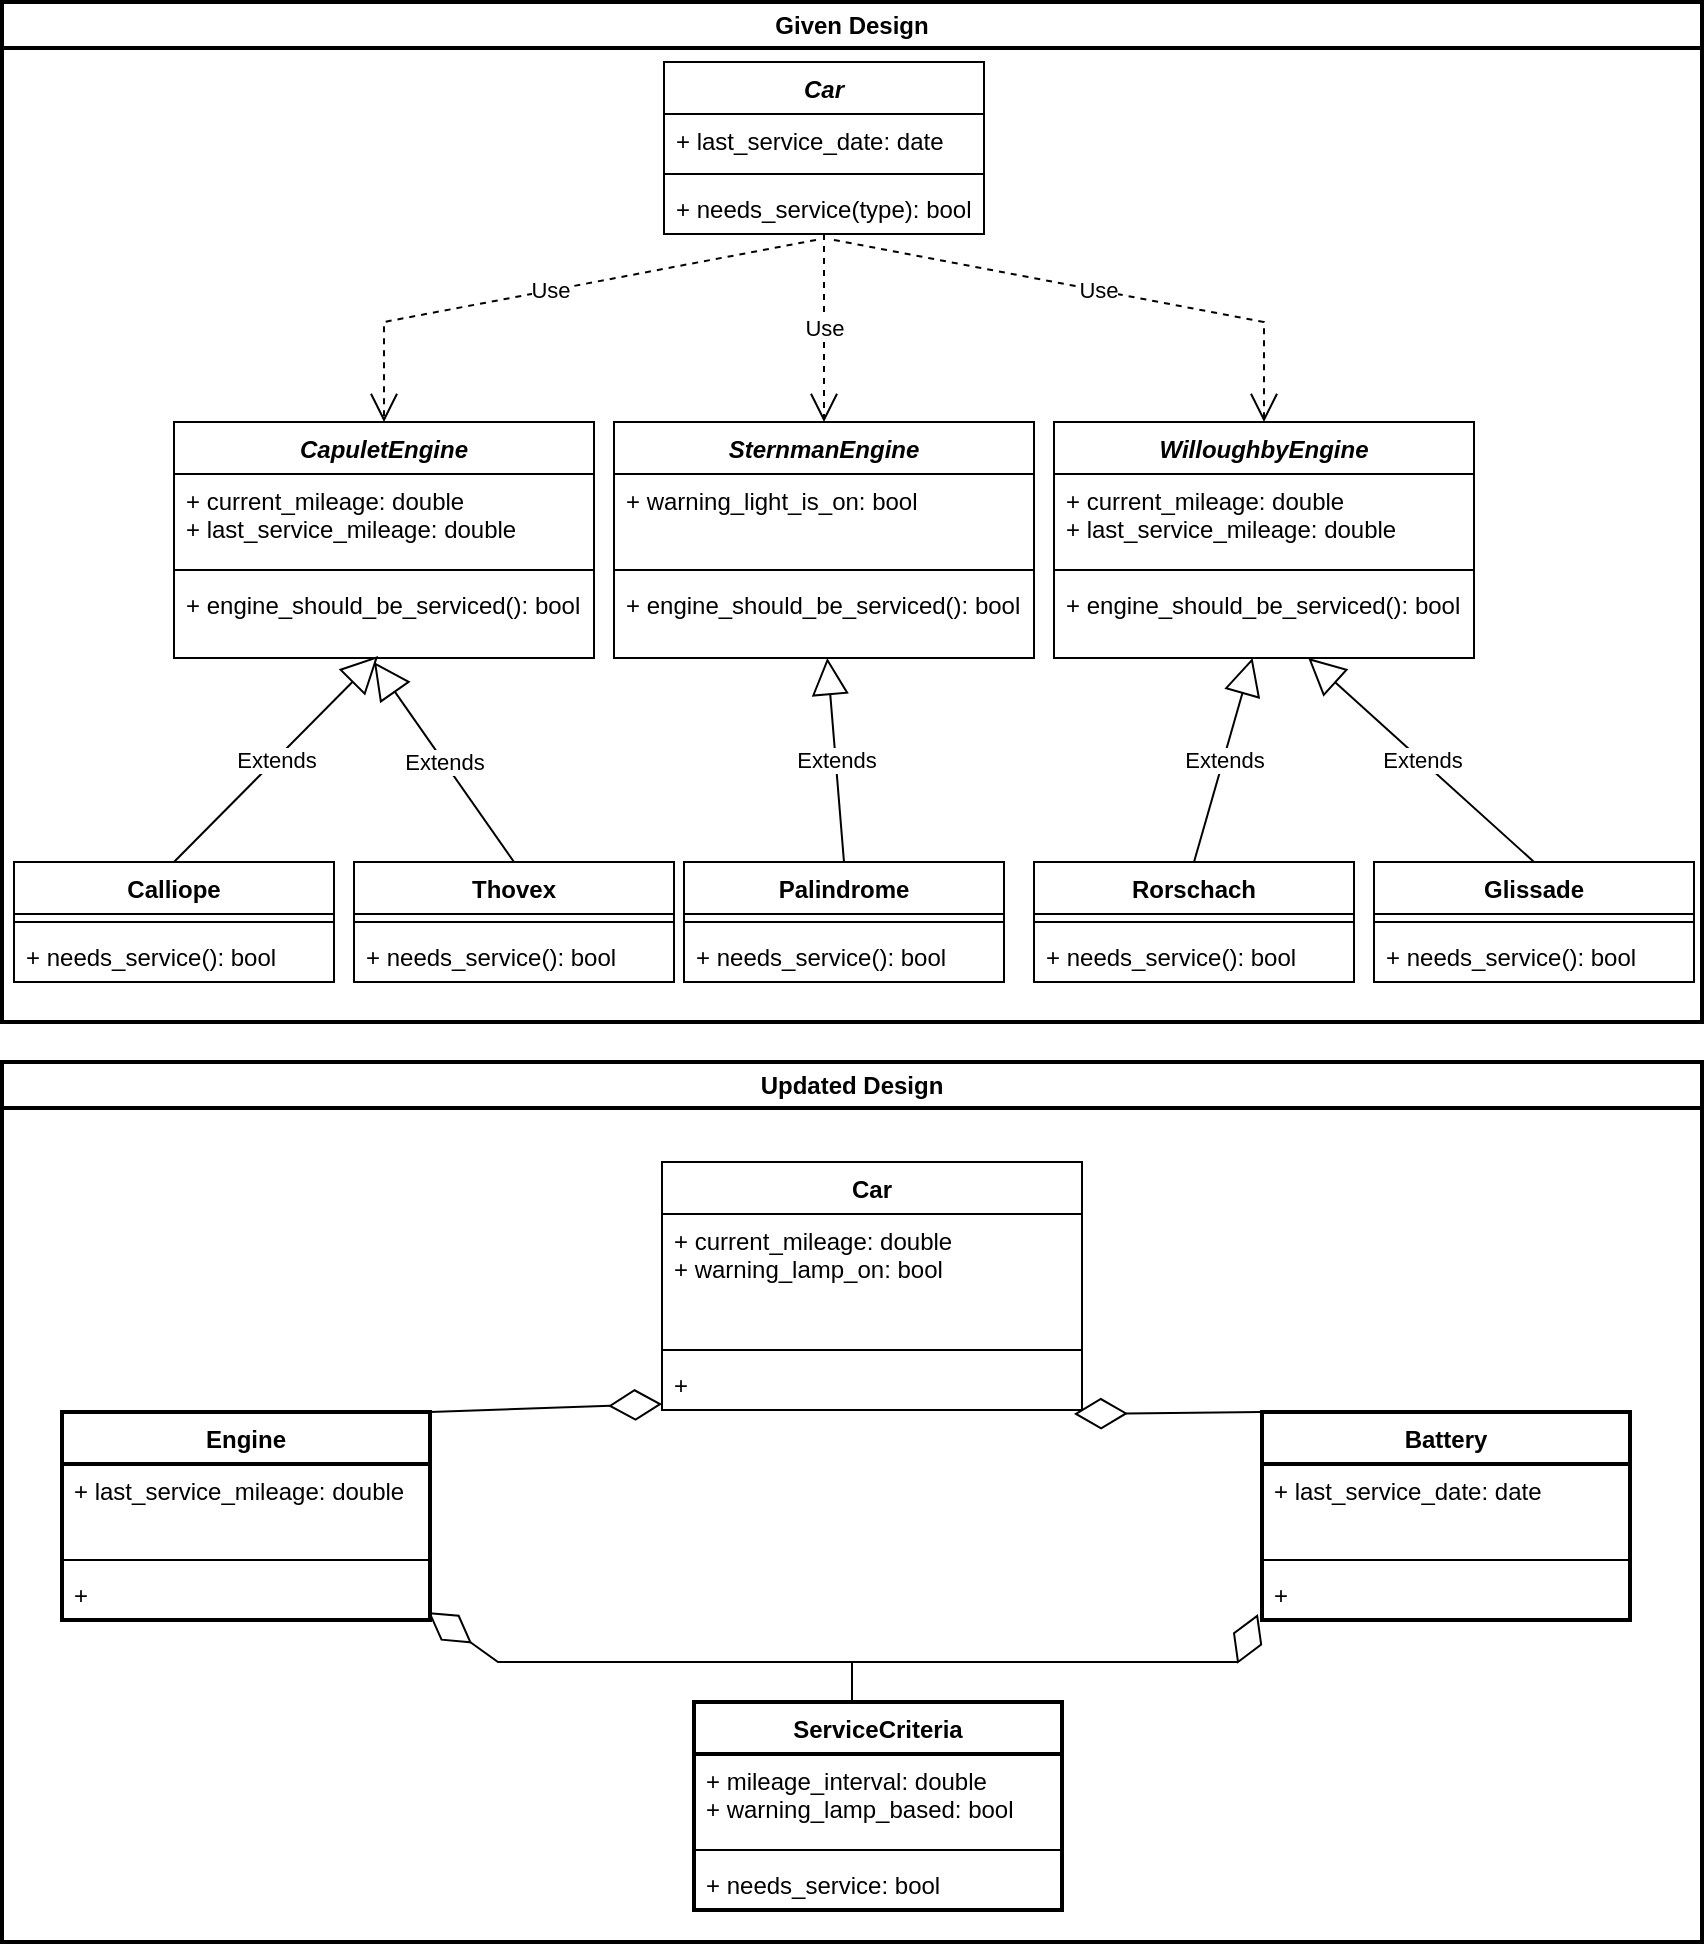 <mxfile version="20.7.4" type="github">
  <diagram id="OjBlbAPcfnCf5c-En76i" name="Page-1">
    <mxGraphModel dx="1803" dy="569" grid="1" gridSize="10" guides="1" tooltips="1" connect="1" arrows="1" fold="1" page="1" pageScale="1" pageWidth="850" pageHeight="1100" math="0" shadow="0">
      <root>
        <mxCell id="0" />
        <mxCell id="1" parent="0" />
        <mxCell id="H73mG0Dj4uBCx9uo9CkF-41" value="" style="group" parent="1" vertex="1" connectable="0">
          <mxGeometry x="6" y="40" width="840" height="460" as="geometry" />
        </mxCell>
        <mxCell id="wHQhuPlojjVulIKnV89K-1" value="CapuletEngine" style="swimlane;fontStyle=3;align=center;verticalAlign=top;childLayout=stackLayout;horizontal=1;startSize=26;horizontalStack=0;resizeParent=1;resizeParentMax=0;resizeLast=0;collapsible=1;marginBottom=0;flipH=0;" parent="H73mG0Dj4uBCx9uo9CkF-41" vertex="1">
          <mxGeometry x="80" y="180" width="210" height="118" as="geometry" />
        </mxCell>
        <mxCell id="wHQhuPlojjVulIKnV89K-2" value="+ current_mileage: double&#xa;+ last_service_mileage: double" style="text;strokeColor=none;fillColor=none;align=left;verticalAlign=top;spacingLeft=4;spacingRight=4;overflow=hidden;rotatable=0;points=[[0,0.5],[1,0.5]];portConstraint=eastwest;" parent="wHQhuPlojjVulIKnV89K-1" vertex="1">
          <mxGeometry y="26" width="210" height="44" as="geometry" />
        </mxCell>
        <mxCell id="wHQhuPlojjVulIKnV89K-3" value="" style="line;strokeWidth=1;fillColor=none;align=left;verticalAlign=middle;spacingTop=-1;spacingLeft=3;spacingRight=3;rotatable=0;labelPosition=right;points=[];portConstraint=eastwest;strokeColor=inherit;" parent="wHQhuPlojjVulIKnV89K-1" vertex="1">
          <mxGeometry y="70" width="210" height="8" as="geometry" />
        </mxCell>
        <mxCell id="wHQhuPlojjVulIKnV89K-4" value="+ engine_should_be_serviced(): bool" style="text;strokeColor=none;fillColor=none;align=left;verticalAlign=top;spacingLeft=4;spacingRight=4;overflow=hidden;rotatable=0;points=[[0,0.5],[1,0.5]];portConstraint=eastwest;" parent="wHQhuPlojjVulIKnV89K-1" vertex="1">
          <mxGeometry y="78" width="210" height="40" as="geometry" />
        </mxCell>
        <mxCell id="H73mG0Dj4uBCx9uo9CkF-5" value="Car" style="swimlane;fontStyle=3;align=center;verticalAlign=top;childLayout=stackLayout;horizontal=1;startSize=26;horizontalStack=0;resizeParent=1;resizeParentMax=0;resizeLast=0;collapsible=1;marginBottom=0;" parent="H73mG0Dj4uBCx9uo9CkF-41" vertex="1">
          <mxGeometry x="325" width="160" height="86" as="geometry" />
        </mxCell>
        <mxCell id="H73mG0Dj4uBCx9uo9CkF-6" value="+ last_service_date: date" style="text;strokeColor=none;fillColor=none;align=left;verticalAlign=top;spacingLeft=4;spacingRight=4;overflow=hidden;rotatable=0;points=[[0,0.5],[1,0.5]];portConstraint=eastwest;" parent="H73mG0Dj4uBCx9uo9CkF-5" vertex="1">
          <mxGeometry y="26" width="160" height="26" as="geometry" />
        </mxCell>
        <mxCell id="H73mG0Dj4uBCx9uo9CkF-7" value="" style="line;strokeWidth=1;fillColor=none;align=left;verticalAlign=middle;spacingTop=-1;spacingLeft=3;spacingRight=3;rotatable=0;labelPosition=right;points=[];portConstraint=eastwest;strokeColor=inherit;" parent="H73mG0Dj4uBCx9uo9CkF-5" vertex="1">
          <mxGeometry y="52" width="160" height="8" as="geometry" />
        </mxCell>
        <mxCell id="H73mG0Dj4uBCx9uo9CkF-8" value="+ needs_service(type): bool" style="text;strokeColor=none;fillColor=none;align=left;verticalAlign=top;spacingLeft=4;spacingRight=4;overflow=hidden;rotatable=0;points=[[0,0.5],[1,0.5]];portConstraint=eastwest;fontStyle=0" parent="H73mG0Dj4uBCx9uo9CkF-5" vertex="1">
          <mxGeometry y="60" width="160" height="26" as="geometry" />
        </mxCell>
        <mxCell id="H73mG0Dj4uBCx9uo9CkF-9" value="Use" style="endArrow=open;endSize=12;dashed=1;html=1;rounded=0;exitX=0.475;exitY=1.115;exitDx=0;exitDy=0;exitPerimeter=0;entryX=0.5;entryY=0;entryDx=0;entryDy=0;" parent="H73mG0Dj4uBCx9uo9CkF-41" source="H73mG0Dj4uBCx9uo9CkF-8" target="wHQhuPlojjVulIKnV89K-1" edge="1">
          <mxGeometry width="160" relative="1" as="geometry">
            <mxPoint x="380" y="230" as="sourcePoint" />
            <mxPoint x="540" y="230" as="targetPoint" />
            <Array as="points">
              <mxPoint x="185" y="130" />
            </Array>
          </mxGeometry>
        </mxCell>
        <mxCell id="H73mG0Dj4uBCx9uo9CkF-10" value="SternmanEngine" style="swimlane;fontStyle=3;align=center;verticalAlign=top;childLayout=stackLayout;horizontal=1;startSize=26;horizontalStack=0;resizeParent=1;resizeParentMax=0;resizeLast=0;collapsible=1;marginBottom=0;flipH=0;" parent="H73mG0Dj4uBCx9uo9CkF-41" vertex="1">
          <mxGeometry x="300" y="180" width="210" height="118" as="geometry" />
        </mxCell>
        <mxCell id="H73mG0Dj4uBCx9uo9CkF-11" value="+ warning_light_is_on: bool" style="text;strokeColor=none;fillColor=none;align=left;verticalAlign=top;spacingLeft=4;spacingRight=4;overflow=hidden;rotatable=0;points=[[0,0.5],[1,0.5]];portConstraint=eastwest;" parent="H73mG0Dj4uBCx9uo9CkF-10" vertex="1">
          <mxGeometry y="26" width="210" height="44" as="geometry" />
        </mxCell>
        <mxCell id="H73mG0Dj4uBCx9uo9CkF-12" value="" style="line;strokeWidth=1;fillColor=none;align=left;verticalAlign=middle;spacingTop=-1;spacingLeft=3;spacingRight=3;rotatable=0;labelPosition=right;points=[];portConstraint=eastwest;strokeColor=inherit;" parent="H73mG0Dj4uBCx9uo9CkF-10" vertex="1">
          <mxGeometry y="70" width="210" height="8" as="geometry" />
        </mxCell>
        <mxCell id="H73mG0Dj4uBCx9uo9CkF-13" value="+ engine_should_be_serviced(): bool" style="text;strokeColor=none;fillColor=none;align=left;verticalAlign=top;spacingLeft=4;spacingRight=4;overflow=hidden;rotatable=0;points=[[0,0.5],[1,0.5]];portConstraint=eastwest;" parent="H73mG0Dj4uBCx9uo9CkF-10" vertex="1">
          <mxGeometry y="78" width="210" height="40" as="geometry" />
        </mxCell>
        <mxCell id="H73mG0Dj4uBCx9uo9CkF-14" value="Use" style="endArrow=open;endSize=12;dashed=1;html=1;rounded=0;entryX=0.5;entryY=0;entryDx=0;entryDy=0;" parent="H73mG0Dj4uBCx9uo9CkF-41" source="H73mG0Dj4uBCx9uo9CkF-8" target="H73mG0Dj4uBCx9uo9CkF-10" edge="1">
          <mxGeometry width="160" relative="1" as="geometry">
            <mxPoint x="391" y="99" as="sourcePoint" />
            <mxPoint x="195" y="190" as="targetPoint" />
            <Array as="points" />
          </mxGeometry>
        </mxCell>
        <mxCell id="H73mG0Dj4uBCx9uo9CkF-15" value="WilloughbyEngine" style="swimlane;fontStyle=3;align=center;verticalAlign=top;childLayout=stackLayout;horizontal=1;startSize=26;horizontalStack=0;resizeParent=1;resizeParentMax=0;resizeLast=0;collapsible=1;marginBottom=0;flipH=0;" parent="H73mG0Dj4uBCx9uo9CkF-41" vertex="1">
          <mxGeometry x="520" y="180" width="210" height="118" as="geometry" />
        </mxCell>
        <mxCell id="H73mG0Dj4uBCx9uo9CkF-16" value="+ current_mileage: double&#xa;+ last_service_mileage: double" style="text;strokeColor=none;fillColor=none;align=left;verticalAlign=top;spacingLeft=4;spacingRight=4;overflow=hidden;rotatable=0;points=[[0,0.5],[1,0.5]];portConstraint=eastwest;" parent="H73mG0Dj4uBCx9uo9CkF-15" vertex="1">
          <mxGeometry y="26" width="210" height="44" as="geometry" />
        </mxCell>
        <mxCell id="H73mG0Dj4uBCx9uo9CkF-17" value="" style="line;strokeWidth=1;fillColor=none;align=left;verticalAlign=middle;spacingTop=-1;spacingLeft=3;spacingRight=3;rotatable=0;labelPosition=right;points=[];portConstraint=eastwest;strokeColor=inherit;" parent="H73mG0Dj4uBCx9uo9CkF-15" vertex="1">
          <mxGeometry y="70" width="210" height="8" as="geometry" />
        </mxCell>
        <mxCell id="H73mG0Dj4uBCx9uo9CkF-18" value="+ engine_should_be_serviced(): bool" style="text;strokeColor=none;fillColor=none;align=left;verticalAlign=top;spacingLeft=4;spacingRight=4;overflow=hidden;rotatable=0;points=[[0,0.5],[1,0.5]];portConstraint=eastwest;" parent="H73mG0Dj4uBCx9uo9CkF-15" vertex="1">
          <mxGeometry y="78" width="210" height="40" as="geometry" />
        </mxCell>
        <mxCell id="H73mG0Dj4uBCx9uo9CkF-19" value="Use" style="endArrow=open;endSize=12;dashed=1;html=1;rounded=0;entryX=0.5;entryY=0;entryDx=0;entryDy=0;exitX=0.531;exitY=1.115;exitDx=0;exitDy=0;exitPerimeter=0;" parent="H73mG0Dj4uBCx9uo9CkF-41" source="H73mG0Dj4uBCx9uo9CkF-8" target="H73mG0Dj4uBCx9uo9CkF-15" edge="1">
          <mxGeometry width="160" relative="1" as="geometry">
            <mxPoint x="397.43" y="96" as="sourcePoint" />
            <mxPoint x="415" y="190" as="targetPoint" />
            <Array as="points">
              <mxPoint x="625" y="130" />
            </Array>
          </mxGeometry>
        </mxCell>
        <mxCell id="H73mG0Dj4uBCx9uo9CkF-20" value="Calliope" style="swimlane;fontStyle=1;align=center;verticalAlign=top;childLayout=stackLayout;horizontal=1;startSize=26;horizontalStack=0;resizeParent=1;resizeParentMax=0;resizeLast=0;collapsible=1;marginBottom=0;" parent="H73mG0Dj4uBCx9uo9CkF-41" vertex="1">
          <mxGeometry y="400" width="160" height="60" as="geometry" />
        </mxCell>
        <mxCell id="H73mG0Dj4uBCx9uo9CkF-22" value="" style="line;strokeWidth=1;fillColor=none;align=left;verticalAlign=middle;spacingTop=-1;spacingLeft=3;spacingRight=3;rotatable=0;labelPosition=right;points=[];portConstraint=eastwest;strokeColor=inherit;" parent="H73mG0Dj4uBCx9uo9CkF-20" vertex="1">
          <mxGeometry y="26" width="160" height="8" as="geometry" />
        </mxCell>
        <mxCell id="H73mG0Dj4uBCx9uo9CkF-23" value="+ needs_service(): bool" style="text;strokeColor=none;fillColor=none;align=left;verticalAlign=top;spacingLeft=4;spacingRight=4;overflow=hidden;rotatable=0;points=[[0,0.5],[1,0.5]];portConstraint=eastwest;" parent="H73mG0Dj4uBCx9uo9CkF-20" vertex="1">
          <mxGeometry y="34" width="160" height="26" as="geometry" />
        </mxCell>
        <mxCell id="H73mG0Dj4uBCx9uo9CkF-24" value="Thovex" style="swimlane;fontStyle=1;align=center;verticalAlign=top;childLayout=stackLayout;horizontal=1;startSize=26;horizontalStack=0;resizeParent=1;resizeParentMax=0;resizeLast=0;collapsible=1;marginBottom=0;" parent="H73mG0Dj4uBCx9uo9CkF-41" vertex="1">
          <mxGeometry x="170" y="400" width="160" height="60" as="geometry" />
        </mxCell>
        <mxCell id="H73mG0Dj4uBCx9uo9CkF-25" value="" style="line;strokeWidth=1;fillColor=none;align=left;verticalAlign=middle;spacingTop=-1;spacingLeft=3;spacingRight=3;rotatable=0;labelPosition=right;points=[];portConstraint=eastwest;strokeColor=inherit;" parent="H73mG0Dj4uBCx9uo9CkF-24" vertex="1">
          <mxGeometry y="26" width="160" height="8" as="geometry" />
        </mxCell>
        <mxCell id="H73mG0Dj4uBCx9uo9CkF-26" value="+ needs_service(): bool" style="text;strokeColor=none;fillColor=none;align=left;verticalAlign=top;spacingLeft=4;spacingRight=4;overflow=hidden;rotatable=0;points=[[0,0.5],[1,0.5]];portConstraint=eastwest;" parent="H73mG0Dj4uBCx9uo9CkF-24" vertex="1">
          <mxGeometry y="34" width="160" height="26" as="geometry" />
        </mxCell>
        <mxCell id="H73mG0Dj4uBCx9uo9CkF-27" value="Palindrome" style="swimlane;fontStyle=1;align=center;verticalAlign=top;childLayout=stackLayout;horizontal=1;startSize=26;horizontalStack=0;resizeParent=1;resizeParentMax=0;resizeLast=0;collapsible=1;marginBottom=0;" parent="H73mG0Dj4uBCx9uo9CkF-41" vertex="1">
          <mxGeometry x="335" y="400" width="160" height="60" as="geometry" />
        </mxCell>
        <mxCell id="H73mG0Dj4uBCx9uo9CkF-28" value="" style="line;strokeWidth=1;fillColor=none;align=left;verticalAlign=middle;spacingTop=-1;spacingLeft=3;spacingRight=3;rotatable=0;labelPosition=right;points=[];portConstraint=eastwest;strokeColor=inherit;" parent="H73mG0Dj4uBCx9uo9CkF-27" vertex="1">
          <mxGeometry y="26" width="160" height="8" as="geometry" />
        </mxCell>
        <mxCell id="H73mG0Dj4uBCx9uo9CkF-29" value="+ needs_service(): bool" style="text;strokeColor=none;fillColor=none;align=left;verticalAlign=top;spacingLeft=4;spacingRight=4;overflow=hidden;rotatable=0;points=[[0,0.5],[1,0.5]];portConstraint=eastwest;" parent="H73mG0Dj4uBCx9uo9CkF-27" vertex="1">
          <mxGeometry y="34" width="160" height="26" as="geometry" />
        </mxCell>
        <mxCell id="H73mG0Dj4uBCx9uo9CkF-30" value="Rorschach" style="swimlane;fontStyle=1;align=center;verticalAlign=top;childLayout=stackLayout;horizontal=1;startSize=26;horizontalStack=0;resizeParent=1;resizeParentMax=0;resizeLast=0;collapsible=1;marginBottom=0;" parent="H73mG0Dj4uBCx9uo9CkF-41" vertex="1">
          <mxGeometry x="510" y="400" width="160" height="60" as="geometry" />
        </mxCell>
        <mxCell id="H73mG0Dj4uBCx9uo9CkF-31" value="" style="line;strokeWidth=1;fillColor=none;align=left;verticalAlign=middle;spacingTop=-1;spacingLeft=3;spacingRight=3;rotatable=0;labelPosition=right;points=[];portConstraint=eastwest;strokeColor=inherit;" parent="H73mG0Dj4uBCx9uo9CkF-30" vertex="1">
          <mxGeometry y="26" width="160" height="8" as="geometry" />
        </mxCell>
        <mxCell id="H73mG0Dj4uBCx9uo9CkF-32" value="+ needs_service(): bool" style="text;strokeColor=none;fillColor=none;align=left;verticalAlign=top;spacingLeft=4;spacingRight=4;overflow=hidden;rotatable=0;points=[[0,0.5],[1,0.5]];portConstraint=eastwest;" parent="H73mG0Dj4uBCx9uo9CkF-30" vertex="1">
          <mxGeometry y="34" width="160" height="26" as="geometry" />
        </mxCell>
        <mxCell id="H73mG0Dj4uBCx9uo9CkF-33" value="Glissade" style="swimlane;fontStyle=1;align=center;verticalAlign=top;childLayout=stackLayout;horizontal=1;startSize=26;horizontalStack=0;resizeParent=1;resizeParentMax=0;resizeLast=0;collapsible=1;marginBottom=0;" parent="H73mG0Dj4uBCx9uo9CkF-41" vertex="1">
          <mxGeometry x="680" y="400" width="160" height="60" as="geometry" />
        </mxCell>
        <mxCell id="H73mG0Dj4uBCx9uo9CkF-34" value="" style="line;strokeWidth=1;fillColor=none;align=left;verticalAlign=middle;spacingTop=-1;spacingLeft=3;spacingRight=3;rotatable=0;labelPosition=right;points=[];portConstraint=eastwest;strokeColor=inherit;" parent="H73mG0Dj4uBCx9uo9CkF-33" vertex="1">
          <mxGeometry y="26" width="160" height="8" as="geometry" />
        </mxCell>
        <mxCell id="H73mG0Dj4uBCx9uo9CkF-35" value="+ needs_service(): bool" style="text;strokeColor=none;fillColor=none;align=left;verticalAlign=top;spacingLeft=4;spacingRight=4;overflow=hidden;rotatable=0;points=[[0,0.5],[1,0.5]];portConstraint=eastwest;" parent="H73mG0Dj4uBCx9uo9CkF-33" vertex="1">
          <mxGeometry y="34" width="160" height="26" as="geometry" />
        </mxCell>
        <mxCell id="H73mG0Dj4uBCx9uo9CkF-36" value="Extends" style="endArrow=block;endSize=16;endFill=0;html=1;rounded=0;exitX=0.5;exitY=0;exitDx=0;exitDy=0;" parent="H73mG0Dj4uBCx9uo9CkF-41" source="H73mG0Dj4uBCx9uo9CkF-27" target="H73mG0Dj4uBCx9uo9CkF-13" edge="1">
          <mxGeometry width="160" relative="1" as="geometry">
            <mxPoint x="330" y="290" as="sourcePoint" />
            <mxPoint x="490" y="290" as="targetPoint" />
          </mxGeometry>
        </mxCell>
        <mxCell id="H73mG0Dj4uBCx9uo9CkF-37" value="Extends" style="endArrow=block;endSize=16;endFill=0;html=1;rounded=0;exitX=0.5;exitY=0;exitDx=0;exitDy=0;" parent="H73mG0Dj4uBCx9uo9CkF-41" source="H73mG0Dj4uBCx9uo9CkF-30" target="H73mG0Dj4uBCx9uo9CkF-18" edge="1">
          <mxGeometry width="160" relative="1" as="geometry">
            <mxPoint x="340" y="300" as="sourcePoint" />
            <mxPoint x="500" y="300" as="targetPoint" />
          </mxGeometry>
        </mxCell>
        <mxCell id="H73mG0Dj4uBCx9uo9CkF-38" value="Extends" style="endArrow=block;endSize=16;endFill=0;html=1;rounded=0;exitX=0.5;exitY=0;exitDx=0;exitDy=0;" parent="H73mG0Dj4uBCx9uo9CkF-41" source="H73mG0Dj4uBCx9uo9CkF-33" target="H73mG0Dj4uBCx9uo9CkF-18" edge="1">
          <mxGeometry width="160" relative="1" as="geometry">
            <mxPoint x="350" y="310" as="sourcePoint" />
            <mxPoint x="510" y="310" as="targetPoint" />
          </mxGeometry>
        </mxCell>
        <mxCell id="H73mG0Dj4uBCx9uo9CkF-39" value="Extends" style="endArrow=block;endSize=16;endFill=0;html=1;rounded=0;exitX=0.5;exitY=0;exitDx=0;exitDy=0;" parent="H73mG0Dj4uBCx9uo9CkF-41" source="H73mG0Dj4uBCx9uo9CkF-24" edge="1">
          <mxGeometry width="160" relative="1" as="geometry">
            <mxPoint x="360" y="320" as="sourcePoint" />
            <mxPoint x="180" y="300" as="targetPoint" />
          </mxGeometry>
        </mxCell>
        <mxCell id="H73mG0Dj4uBCx9uo9CkF-40" value="Extends" style="endArrow=block;endSize=16;endFill=0;html=1;rounded=0;exitX=0.5;exitY=0;exitDx=0;exitDy=0;entryX=0.486;entryY=0.975;entryDx=0;entryDy=0;entryPerimeter=0;" parent="H73mG0Dj4uBCx9uo9CkF-41" source="H73mG0Dj4uBCx9uo9CkF-20" target="wHQhuPlojjVulIKnV89K-4" edge="1">
          <mxGeometry width="160" relative="1" as="geometry">
            <mxPoint x="370" y="330" as="sourcePoint" />
            <mxPoint x="530" y="330" as="targetPoint" />
          </mxGeometry>
        </mxCell>
        <mxCell id="H73mG0Dj4uBCx9uo9CkF-43" value="Given Design" style="swimlane;whiteSpace=wrap;html=1;strokeColor=default;strokeWidth=2;" parent="1" vertex="1">
          <mxGeometry y="10" width="850" height="510" as="geometry" />
        </mxCell>
        <mxCell id="m36ua5TqmApTY6tkfIwN-1" value="Updated Design" style="swimlane;whiteSpace=wrap;html=1;strokeColor=default;strokeWidth=2;" vertex="1" parent="1">
          <mxGeometry y="540" width="850" height="440" as="geometry" />
        </mxCell>
        <mxCell id="m36ua5TqmApTY6tkfIwN-2" value="Car" style="swimlane;fontStyle=1;align=center;verticalAlign=top;childLayout=stackLayout;horizontal=1;startSize=26;horizontalStack=0;resizeParent=1;resizeParentMax=0;resizeLast=0;collapsible=1;marginBottom=0;" vertex="1" parent="m36ua5TqmApTY6tkfIwN-1">
          <mxGeometry x="330" y="50" width="210" height="124" as="geometry" />
        </mxCell>
        <mxCell id="m36ua5TqmApTY6tkfIwN-3" value="+ current_mileage: double&#xa;+ warning_lamp_on: bool" style="text;strokeColor=none;fillColor=none;align=left;verticalAlign=top;spacingLeft=4;spacingRight=4;overflow=hidden;rotatable=0;points=[[0,0.5],[1,0.5]];portConstraint=eastwest;" vertex="1" parent="m36ua5TqmApTY6tkfIwN-2">
          <mxGeometry y="26" width="210" height="64" as="geometry" />
        </mxCell>
        <mxCell id="m36ua5TqmApTY6tkfIwN-4" value="" style="line;strokeWidth=1;fillColor=none;align=left;verticalAlign=middle;spacingTop=-1;spacingLeft=3;spacingRight=3;rotatable=0;labelPosition=right;points=[];portConstraint=eastwest;strokeColor=inherit;" vertex="1" parent="m36ua5TqmApTY6tkfIwN-2">
          <mxGeometry y="90" width="210" height="8" as="geometry" />
        </mxCell>
        <mxCell id="m36ua5TqmApTY6tkfIwN-5" value="+ " style="text;strokeColor=none;fillColor=none;align=left;verticalAlign=top;spacingLeft=4;spacingRight=4;overflow=hidden;rotatable=0;points=[[0,0.5],[1,0.5]];portConstraint=eastwest;fontStyle=0" vertex="1" parent="m36ua5TqmApTY6tkfIwN-2">
          <mxGeometry y="98" width="210" height="26" as="geometry" />
        </mxCell>
        <mxCell id="m36ua5TqmApTY6tkfIwN-12" value="" style="endArrow=diamondThin;endFill=0;endSize=24;html=1;rounded=0;exitX=1;exitY=0;exitDx=0;exitDy=0;entryX=0;entryY=0.885;entryDx=0;entryDy=0;entryPerimeter=0;" edge="1" parent="m36ua5TqmApTY6tkfIwN-1" source="m36ua5TqmApTY6tkfIwN-29" target="m36ua5TqmApTY6tkfIwN-5">
          <mxGeometry width="160" relative="1" as="geometry">
            <mxPoint x="250" y="210" as="sourcePoint" />
            <mxPoint x="500" y="160" as="targetPoint" />
          </mxGeometry>
        </mxCell>
        <mxCell id="m36ua5TqmApTY6tkfIwN-13" value="" style="endArrow=diamondThin;endFill=0;endSize=24;html=1;rounded=0;exitX=0;exitY=0;exitDx=0;exitDy=0;entryX=0.981;entryY=1.077;entryDx=0;entryDy=0;entryPerimeter=0;" edge="1" parent="m36ua5TqmApTY6tkfIwN-1" source="m36ua5TqmApTY6tkfIwN-33" target="m36ua5TqmApTY6tkfIwN-5">
          <mxGeometry width="160" relative="1" as="geometry">
            <mxPoint x="620" y="210" as="sourcePoint" />
            <mxPoint x="340" y="171.01" as="targetPoint" />
          </mxGeometry>
        </mxCell>
        <mxCell id="m36ua5TqmApTY6tkfIwN-17" value="" style="endArrow=diamondThin;endFill=0;endSize=24;html=1;rounded=0;exitX=0.5;exitY=0;exitDx=0;exitDy=0;entryX=0.995;entryY=0.846;entryDx=0;entryDy=0;entryPerimeter=0;" edge="1" parent="m36ua5TqmApTY6tkfIwN-1" target="m36ua5TqmApTY6tkfIwN-32">
          <mxGeometry width="160" relative="1" as="geometry">
            <mxPoint x="425" y="320" as="sourcePoint" />
            <mxPoint x="249.04" y="241" as="targetPoint" />
            <Array as="points">
              <mxPoint x="425" y="300" />
              <mxPoint x="248" y="300" />
            </Array>
          </mxGeometry>
        </mxCell>
        <mxCell id="m36ua5TqmApTY6tkfIwN-18" value="" style="endArrow=diamondThin;endFill=0;endSize=24;html=1;rounded=0;exitX=0.5;exitY=0;exitDx=0;exitDy=0;entryX=-0.011;entryY=0.885;entryDx=0;entryDy=0;entryPerimeter=0;" edge="1" parent="m36ua5TqmApTY6tkfIwN-1" target="m36ua5TqmApTY6tkfIwN-36">
          <mxGeometry width="160" relative="1" as="geometry">
            <mxPoint x="425" y="320" as="sourcePoint" />
            <mxPoint x="620" y="244" as="targetPoint" />
            <Array as="points">
              <mxPoint x="425" y="300" />
              <mxPoint x="618" y="300" />
            </Array>
          </mxGeometry>
        </mxCell>
        <mxCell id="m36ua5TqmApTY6tkfIwN-19" value="ServiceCriteria" style="swimlane;fontStyle=1;align=center;verticalAlign=top;childLayout=stackLayout;horizontal=1;startSize=26;horizontalStack=0;resizeParent=1;resizeParentMax=0;resizeLast=0;collapsible=1;marginBottom=0;strokeColor=default;strokeWidth=2;" vertex="1" parent="m36ua5TqmApTY6tkfIwN-1">
          <mxGeometry x="346" y="320" width="184" height="104" as="geometry" />
        </mxCell>
        <mxCell id="m36ua5TqmApTY6tkfIwN-20" value="+ mileage_interval: double&#xa;+ warning_lamp_based: bool&#xa;" style="text;strokeColor=none;fillColor=none;align=left;verticalAlign=top;spacingLeft=4;spacingRight=4;overflow=hidden;rotatable=0;points=[[0,0.5],[1,0.5]];portConstraint=eastwest;strokeWidth=2;" vertex="1" parent="m36ua5TqmApTY6tkfIwN-19">
          <mxGeometry y="26" width="184" height="44" as="geometry" />
        </mxCell>
        <mxCell id="m36ua5TqmApTY6tkfIwN-21" value="" style="line;strokeWidth=1;fillColor=none;align=left;verticalAlign=middle;spacingTop=-1;spacingLeft=3;spacingRight=3;rotatable=0;labelPosition=right;points=[];portConstraint=eastwest;strokeColor=inherit;" vertex="1" parent="m36ua5TqmApTY6tkfIwN-19">
          <mxGeometry y="70" width="184" height="8" as="geometry" />
        </mxCell>
        <mxCell id="m36ua5TqmApTY6tkfIwN-22" value="+ needs_service: bool" style="text;strokeColor=none;fillColor=none;align=left;verticalAlign=top;spacingLeft=4;spacingRight=4;overflow=hidden;rotatable=0;points=[[0,0.5],[1,0.5]];portConstraint=eastwest;strokeWidth=2;" vertex="1" parent="m36ua5TqmApTY6tkfIwN-19">
          <mxGeometry y="78" width="184" height="26" as="geometry" />
        </mxCell>
        <mxCell id="m36ua5TqmApTY6tkfIwN-29" value="Engine" style="swimlane;fontStyle=1;align=center;verticalAlign=top;childLayout=stackLayout;horizontal=1;startSize=26;horizontalStack=0;resizeParent=1;resizeParentMax=0;resizeLast=0;collapsible=1;marginBottom=0;strokeColor=default;strokeWidth=2;" vertex="1" parent="m36ua5TqmApTY6tkfIwN-1">
          <mxGeometry x="30" y="175" width="184" height="104" as="geometry" />
        </mxCell>
        <mxCell id="m36ua5TqmApTY6tkfIwN-30" value="+ last_service_mileage: double" style="text;strokeColor=none;fillColor=none;align=left;verticalAlign=top;spacingLeft=4;spacingRight=4;overflow=hidden;rotatable=0;points=[[0,0.5],[1,0.5]];portConstraint=eastwest;strokeWidth=2;" vertex="1" parent="m36ua5TqmApTY6tkfIwN-29">
          <mxGeometry y="26" width="184" height="44" as="geometry" />
        </mxCell>
        <mxCell id="m36ua5TqmApTY6tkfIwN-31" value="" style="line;strokeWidth=1;fillColor=none;align=left;verticalAlign=middle;spacingTop=-1;spacingLeft=3;spacingRight=3;rotatable=0;labelPosition=right;points=[];portConstraint=eastwest;strokeColor=inherit;" vertex="1" parent="m36ua5TqmApTY6tkfIwN-29">
          <mxGeometry y="70" width="184" height="8" as="geometry" />
        </mxCell>
        <mxCell id="m36ua5TqmApTY6tkfIwN-32" value="+ " style="text;strokeColor=none;fillColor=none;align=left;verticalAlign=top;spacingLeft=4;spacingRight=4;overflow=hidden;rotatable=0;points=[[0,0.5],[1,0.5]];portConstraint=eastwest;strokeWidth=2;" vertex="1" parent="m36ua5TqmApTY6tkfIwN-29">
          <mxGeometry y="78" width="184" height="26" as="geometry" />
        </mxCell>
        <mxCell id="m36ua5TqmApTY6tkfIwN-33" value="Battery" style="swimlane;fontStyle=1;align=center;verticalAlign=top;childLayout=stackLayout;horizontal=1;startSize=26;horizontalStack=0;resizeParent=1;resizeParentMax=0;resizeLast=0;collapsible=1;marginBottom=0;strokeColor=default;strokeWidth=2;" vertex="1" parent="m36ua5TqmApTY6tkfIwN-1">
          <mxGeometry x="630" y="175" width="184" height="104" as="geometry" />
        </mxCell>
        <mxCell id="m36ua5TqmApTY6tkfIwN-34" value="+ last_service_date: date" style="text;strokeColor=none;fillColor=none;align=left;verticalAlign=top;spacingLeft=4;spacingRight=4;overflow=hidden;rotatable=0;points=[[0,0.5],[1,0.5]];portConstraint=eastwest;strokeWidth=2;" vertex="1" parent="m36ua5TqmApTY6tkfIwN-33">
          <mxGeometry y="26" width="184" height="44" as="geometry" />
        </mxCell>
        <mxCell id="m36ua5TqmApTY6tkfIwN-35" value="" style="line;strokeWidth=1;fillColor=none;align=left;verticalAlign=middle;spacingTop=-1;spacingLeft=3;spacingRight=3;rotatable=0;labelPosition=right;points=[];portConstraint=eastwest;strokeColor=inherit;" vertex="1" parent="m36ua5TqmApTY6tkfIwN-33">
          <mxGeometry y="70" width="184" height="8" as="geometry" />
        </mxCell>
        <mxCell id="m36ua5TqmApTY6tkfIwN-36" value="+" style="text;strokeColor=none;fillColor=none;align=left;verticalAlign=top;spacingLeft=4;spacingRight=4;overflow=hidden;rotatable=0;points=[[0,0.5],[1,0.5]];portConstraint=eastwest;strokeWidth=2;" vertex="1" parent="m36ua5TqmApTY6tkfIwN-33">
          <mxGeometry y="78" width="184" height="26" as="geometry" />
        </mxCell>
      </root>
    </mxGraphModel>
  </diagram>
</mxfile>
